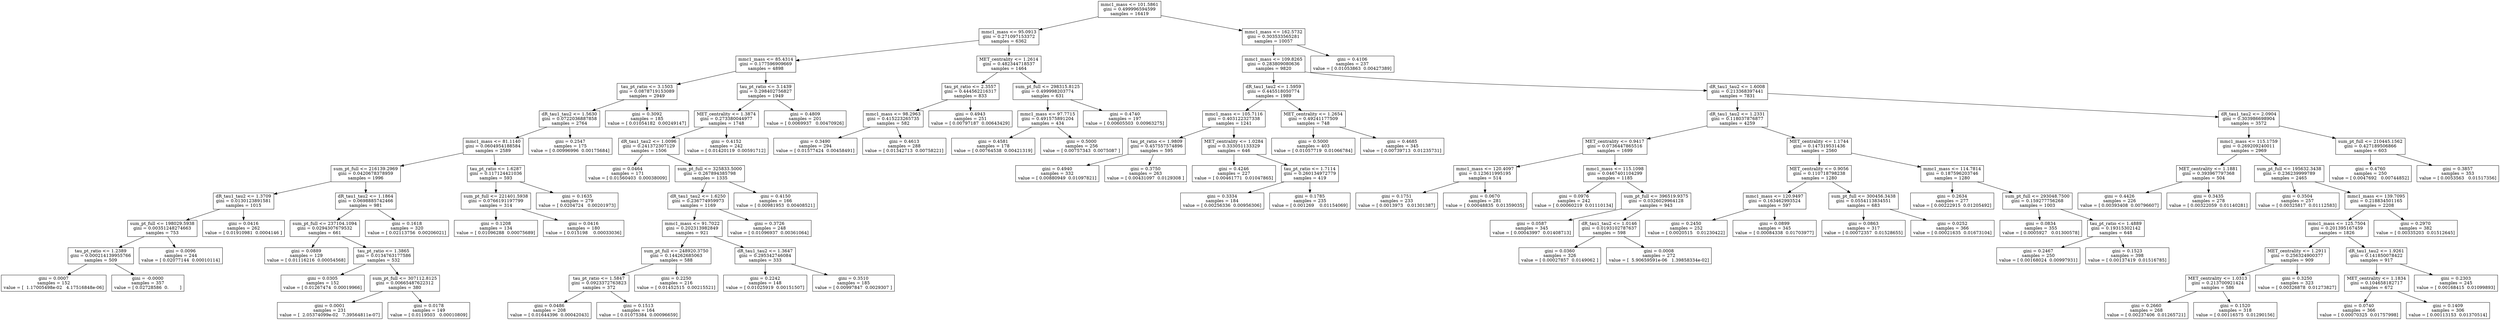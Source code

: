 digraph Tree {
0 [label="mmc1_mass <= 101.5861\ngini = 0.499996594599\nsamples = 16419", shape="box"] ;
1 [label="mmc1_mass <= 95.0913\ngini = 0.271097153372\nsamples = 6362", shape="box"] ;
0 -> 1 ;
2 [label="mmc1_mass <= 85.4314\ngini = 0.177596909669\nsamples = 4898", shape="box"] ;
1 -> 2 ;
3 [label="tau_pt_ratio <= 3.1503\ngini = 0.0878719153089\nsamples = 2949", shape="box"] ;
2 -> 3 ;
4 [label="dR_tau1_tau2 <= 1.5630\ngini = 0.0722036887858\nsamples = 2764", shape="box"] ;
3 -> 4 ;
5 [label="mmc1_mass <= 81.1140\ngini = 0.0604954188584\nsamples = 2589", shape="box"] ;
4 -> 5 ;
6 [label="sum_pt_full <= 216139.2969\ngini = 0.0420678378959\nsamples = 1996", shape="box"] ;
5 -> 6 ;
7 [label="dR_tau1_tau2 <= 1.3709\ngini = 0.0130123891581\nsamples = 1015", shape="box"] ;
6 -> 7 ;
8 [label="sum_pt_full <= 198029.5938\ngini = 0.00351248274663\nsamples = 753", shape="box"] ;
7 -> 8 ;
9 [label="tau_pt_ratio <= 1.2389\ngini = 0.000214139955766\nsamples = 509", shape="box"] ;
8 -> 9 ;
10 [label="gini = 0.0007\nsamples = 152\nvalue = [  1.17005498e-02   4.17516848e-06]", shape="box"] ;
9 -> 10 ;
11 [label="gini = -0.0000\nsamples = 357\nvalue = [ 0.02728586  0.        ]", shape="box"] ;
9 -> 11 ;
12 [label="gini = 0.0096\nsamples = 244\nvalue = [ 0.02077144  0.00010114]", shape="box"] ;
8 -> 12 ;
13 [label="gini = 0.0416\nsamples = 262\nvalue = [ 0.01910981  0.0004146 ]", shape="box"] ;
7 -> 13 ;
14 [label="dR_tau1_tau2 <= 1.1864\ngini = 0.0698885742466\nsamples = 981", shape="box"] ;
6 -> 14 ;
15 [label="sum_pt_full <= 237104.1094\ngini = 0.0294307679532\nsamples = 661", shape="box"] ;
14 -> 15 ;
16 [label="gini = 0.0889\nsamples = 129\nvalue = [ 0.01116216  0.00054568]", shape="box"] ;
15 -> 16 ;
17 [label="tau_pt_ratio <= 1.3865\ngini = 0.0134763177586\nsamples = 532", shape="box"] ;
15 -> 17 ;
18 [label="gini = 0.0305\nsamples = 152\nvalue = [ 0.01267474  0.00019966]", shape="box"] ;
17 -> 18 ;
19 [label="sum_pt_full <= 307112.8125\ngini = 0.00665487622312\nsamples = 380", shape="box"] ;
17 -> 19 ;
20 [label="gini = 0.0001\nsamples = 231\nvalue = [  2.05374099e-02   7.39564811e-07]", shape="box"] ;
19 -> 20 ;
21 [label="gini = 0.0178\nsamples = 149\nvalue = [ 0.0119503   0.00010809]", shape="box"] ;
19 -> 21 ;
22 [label="gini = 0.1618\nsamples = 320\nvalue = [ 0.02113756  0.00206021]", shape="box"] ;
14 -> 22 ;
23 [label="tau_pt_ratio <= 1.6287\ngini = 0.117124421036\nsamples = 593", shape="box"] ;
5 -> 23 ;
24 [label="sum_pt_full <= 221401.5938\ngini = 0.0766191197799\nsamples = 314", shape="box"] ;
23 -> 24 ;
25 [label="gini = 0.1208\nsamples = 134\nvalue = [ 0.01096288  0.00075689]", shape="box"] ;
24 -> 25 ;
26 [label="gini = 0.0416\nsamples = 180\nvalue = [ 0.015198    0.00033036]", shape="box"] ;
24 -> 26 ;
27 [label="gini = 0.1635\nsamples = 279\nvalue = [ 0.0204724   0.00201973]", shape="box"] ;
23 -> 27 ;
28 [label="gini = 0.2547\nsamples = 175\nvalue = [ 0.00996996  0.00175684]", shape="box"] ;
4 -> 28 ;
29 [label="gini = 0.3092\nsamples = 185\nvalue = [ 0.01054182  0.00249147]", shape="box"] ;
3 -> 29 ;
30 [label="tau_pt_ratio <= 3.1439\ngini = 0.298402756827\nsamples = 1949", shape="box"] ;
2 -> 30 ;
31 [label="MET_centrality <= 1.3874\ngini = 0.273380044977\nsamples = 1748", shape="box"] ;
30 -> 31 ;
32 [label="dR_tau1_tau2 <= 1.0096\ngini = 0.241372307129\nsamples = 1506", shape="box"] ;
31 -> 32 ;
33 [label="gini = 0.0464\nsamples = 171\nvalue = [ 0.01560403  0.00038009]", shape="box"] ;
32 -> 33 ;
34 [label="sum_pt_full <= 325833.5000\ngini = 0.267894385798\nsamples = 1335", shape="box"] ;
32 -> 34 ;
35 [label="dR_tau1_tau2 <= 1.6250\ngini = 0.236774959973\nsamples = 1169", shape="box"] ;
34 -> 35 ;
36 [label="mmc1_mass <= 91.7022\ngini = 0.202313982849\nsamples = 921", shape="box"] ;
35 -> 36 ;
37 [label="sum_pt_full <= 248920.3750\ngini = 0.144262685063\nsamples = 588", shape="box"] ;
36 -> 37 ;
38 [label="tau_pt_ratio <= 1.5847\ngini = 0.0923372763823\nsamples = 372", shape="box"] ;
37 -> 38 ;
39 [label="gini = 0.0486\nsamples = 208\nvalue = [ 0.01644396  0.00042043]", shape="box"] ;
38 -> 39 ;
40 [label="gini = 0.1513\nsamples = 164\nvalue = [ 0.01075384  0.00096659]", shape="box"] ;
38 -> 40 ;
41 [label="gini = 0.2250\nsamples = 216\nvalue = [ 0.01452515  0.00215521]", shape="box"] ;
37 -> 41 ;
42 [label="dR_tau1_tau2 <= 1.3647\ngini = 0.295342746084\nsamples = 333", shape="box"] ;
36 -> 42 ;
43 [label="gini = 0.2242\nsamples = 148\nvalue = [ 0.01025919  0.00151507]", shape="box"] ;
42 -> 43 ;
44 [label="gini = 0.3510\nsamples = 185\nvalue = [ 0.00997847  0.0029307 ]", shape="box"] ;
42 -> 44 ;
45 [label="gini = 0.3726\nsamples = 248\nvalue = [ 0.01096937  0.00361064]", shape="box"] ;
35 -> 45 ;
46 [label="gini = 0.4150\nsamples = 166\nvalue = [ 0.00981953  0.00408521]", shape="box"] ;
34 -> 46 ;
47 [label="gini = 0.4152\nsamples = 242\nvalue = [ 0.01420119  0.00591712]", shape="box"] ;
31 -> 47 ;
48 [label="gini = 0.4809\nsamples = 201\nvalue = [ 0.0069937   0.00470926]", shape="box"] ;
30 -> 48 ;
49 [label="MET_centrality <= 1.2614\ngini = 0.482344718537\nsamples = 1464", shape="box"] ;
1 -> 49 ;
50 [label="tau_pt_ratio <= 2.3557\ngini = 0.444562216317\nsamples = 833", shape="box"] ;
49 -> 50 ;
51 [label="mmc1_mass <= 98.2963\ngini = 0.415223265735\nsamples = 582", shape="box"] ;
50 -> 51 ;
52 [label="gini = 0.3490\nsamples = 294\nvalue = [ 0.01577424  0.00458491]", shape="box"] ;
51 -> 52 ;
53 [label="gini = 0.4613\nsamples = 288\nvalue = [ 0.01342713  0.00758221]", shape="box"] ;
51 -> 53 ;
54 [label="gini = 0.4943\nsamples = 251\nvalue = [ 0.00797187  0.00643429]", shape="box"] ;
50 -> 54 ;
55 [label="sum_pt_full <= 298315.8125\ngini = 0.499998203774\nsamples = 631", shape="box"] ;
49 -> 55 ;
56 [label="mmc1_mass <= 97.7715\ngini = 0.491575891204\nsamples = 434", shape="box"] ;
55 -> 56 ;
57 [label="gini = 0.4581\nsamples = 178\nvalue = [ 0.00764538  0.00421319]", shape="box"] ;
56 -> 57 ;
58 [label="gini = 0.5000\nsamples = 256\nvalue = [ 0.00757343  0.0075087 ]", shape="box"] ;
56 -> 58 ;
59 [label="gini = 0.4740\nsamples = 197\nvalue = [ 0.00605503  0.00963275]", shape="box"] ;
55 -> 59 ;
60 [label="mmc1_mass <= 162.5732\ngini = 0.303533565281\nsamples = 10057", shape="box"] ;
0 -> 60 ;
61 [label="mmc1_mass <= 109.8265\ngini = 0.283809080636\nsamples = 9820", shape="box"] ;
60 -> 61 ;
62 [label="dR_tau1_tau2 <= 1.5959\ngini = 0.445518050774\nsamples = 1989", shape="box"] ;
61 -> 62 ;
63 [label="mmc1_mass <= 105.7116\ngini = 0.403122327338\nsamples = 1241", shape="box"] ;
62 -> 63 ;
64 [label="tau_pt_ratio <= 1.9809\ngini = 0.457557574896\nsamples = 595", shape="box"] ;
63 -> 64 ;
65 [label="gini = 0.4940\nsamples = 332\nvalue = [ 0.00880949  0.01097821]", shape="box"] ;
64 -> 65 ;
66 [label="gini = 0.3750\nsamples = 263\nvalue = [ 0.00431097  0.0129308 ]", shape="box"] ;
64 -> 66 ;
67 [label="MET_centrality <= 1.0284\ngini = 0.333051133329\nsamples = 646", shape="box"] ;
63 -> 67 ;
68 [label="gini = 0.4246\nsamples = 227\nvalue = [ 0.00461771  0.01047865]", shape="box"] ;
67 -> 68 ;
69 [label="tau_pt_ratio <= 1.7114\ngini = 0.260134972779\nsamples = 419", shape="box"] ;
67 -> 69 ;
70 [label="gini = 0.3334\nsamples = 184\nvalue = [ 0.00256336  0.00956306]", shape="box"] ;
69 -> 70 ;
71 [label="gini = 0.1785\nsamples = 235\nvalue = [ 0.001269    0.01154069]", shape="box"] ;
69 -> 71 ;
72 [label="MET_centrality <= 1.2654\ngini = 0.49241177509\nsamples = 748", shape="box"] ;
62 -> 72 ;
73 [label="gini = 0.5000\nsamples = 403\nvalue = [ 0.01057719  0.01066784]", shape="box"] ;
72 -> 73 ;
74 [label="gini = 0.4685\nsamples = 345\nvalue = [ 0.00739713  0.01235731]", shape="box"] ;
72 -> 74 ;
75 [label="dR_tau1_tau2 <= 1.6008\ngini = 0.213368397441\nsamples = 7831", shape="box"] ;
61 -> 75 ;
76 [label="dR_tau1_tau2 <= 1.2331\ngini = 0.118037876877\nsamples = 4259", shape="box"] ;
75 -> 76 ;
77 [label="MET_centrality <= 0.9417\ngini = 0.0736447865516\nsamples = 1699", shape="box"] ;
76 -> 77 ;
78 [label="mmc1_mass <= 120.4097\ngini = 0.123611995195\nsamples = 514", shape="box"] ;
77 -> 78 ;
79 [label="gini = 0.1751\nsamples = 233\nvalue = [ 0.0013973   0.01301387]", shape="box"] ;
78 -> 79 ;
80 [label="gini = 0.0670\nsamples = 281\nvalue = [ 0.00048835  0.01359035]", shape="box"] ;
78 -> 80 ;
81 [label="mmc1_mass <= 115.1098\ngini = 0.0467401104299\nsamples = 1185", shape="box"] ;
77 -> 81 ;
82 [label="gini = 0.0976\nsamples = 242\nvalue = [ 0.00060219  0.01110134]", shape="box"] ;
81 -> 82 ;
83 [label="sum_pt_full <= 396519.9375\ngini = 0.0326029964128\nsamples = 943", shape="box"] ;
81 -> 83 ;
84 [label="gini = 0.0587\nsamples = 345\nvalue = [ 0.00043997  0.01408713]", shape="box"] ;
83 -> 84 ;
85 [label="dR_tau1_tau2 <= 1.0146\ngini = 0.0193102787637\nsamples = 598", shape="box"] ;
83 -> 85 ;
86 [label="gini = 0.0360\nsamples = 326\nvalue = [ 0.00027857  0.0149062 ]", shape="box"] ;
85 -> 86 ;
87 [label="gini = 0.0008\nsamples = 272\nvalue = [  5.90659591e-06   1.39858334e-02]", shape="box"] ;
85 -> 87 ;
88 [label="MET_centrality <= 1.1744\ngini = 0.147319531436\nsamples = 2560", shape="box"] ;
76 -> 88 ;
89 [label="MET_centrality <= 0.9056\ngini = 0.110718798238\nsamples = 1280", shape="box"] ;
88 -> 89 ;
90 [label="mmc1_mass <= 120.9497\ngini = 0.163462993524\nsamples = 597", shape="box"] ;
89 -> 90 ;
91 [label="gini = 0.2450\nsamples = 252\nvalue = [ 0.0020515   0.01230422]", shape="box"] ;
90 -> 91 ;
92 [label="gini = 0.0899\nsamples = 345\nvalue = [ 0.00084338  0.01703977]", shape="box"] ;
90 -> 92 ;
93 [label="sum_pt_full <= 300456.3438\ngini = 0.0554113834551\nsamples = 683", shape="box"] ;
89 -> 93 ;
94 [label="gini = 0.0863\nsamples = 317\nvalue = [ 0.00072357  0.01528655]", shape="box"] ;
93 -> 94 ;
95 [label="gini = 0.0252\nsamples = 366\nvalue = [ 0.00021635  0.01673104]", shape="box"] ;
93 -> 95 ;
96 [label="mmc1_mass <= 114.7814\ngini = 0.187596203746\nsamples = 1280", shape="box"] ;
88 -> 96 ;
97 [label="gini = 0.2634\nsamples = 277\nvalue = [ 0.00222915  0.01205492]", shape="box"] ;
96 -> 97 ;
98 [label="sum_pt_full <= 293048.7500\ngini = 0.159277756268\nsamples = 1003", shape="box"] ;
96 -> 98 ;
99 [label="gini = 0.0834\nsamples = 355\nvalue = [ 0.0005927   0.01300578]", shape="box"] ;
98 -> 99 ;
100 [label="tau_pt_ratio <= 1.4889\ngini = 0.19315302142\nsamples = 648", shape="box"] ;
98 -> 100 ;
101 [label="gini = 0.2467\nsamples = 250\nvalue = [ 0.00168024  0.00997931]", shape="box"] ;
100 -> 101 ;
102 [label="gini = 0.1523\nsamples = 398\nvalue = [ 0.00137419  0.01516785]", shape="box"] ;
100 -> 102 ;
103 [label="dR_tau1_tau2 <= 2.0904\ngini = 0.303986698904\nsamples = 3572", shape="box"] ;
75 -> 103 ;
104 [label="mmc1_mass <= 115.1759\ngini = 0.269209240011\nsamples = 2969", shape="box"] ;
103 -> 104 ;
105 [label="MET_centrality <= 1.1881\ngini = 0.393967797368\nsamples = 504", shape="box"] ;
104 -> 105 ;
106 [label="gini = 0.4426\nsamples = 226\nvalue = [ 0.00393408  0.00796607]", shape="box"] ;
105 -> 106 ;
107 [label="gini = 0.3435\nsamples = 278\nvalue = [ 0.00322059  0.01140281]", shape="box"] ;
105 -> 107 ;
108 [label="sum_pt_full <= 195632.3438\ngini = 0.236239999789\nsamples = 2465", shape="box"] ;
104 -> 108 ;
109 [label="gini = 0.3504\nsamples = 257\nvalue = [ 0.00325817  0.01112583]", shape="box"] ;
108 -> 109 ;
110 [label="mmc1_mass <= 139.7095\ngini = 0.218834501165\nsamples = 2208", shape="box"] ;
108 -> 110 ;
111 [label="mmc1_mass <= 125.7504\ngini = 0.201395167459\nsamples = 1826", shape="box"] ;
110 -> 111 ;
112 [label="MET_centrality <= 1.2911\ngini = 0.256324900377\nsamples = 909", shape="box"] ;
111 -> 112 ;
113 [label="MET_centrality <= 1.0313\ngini = 0.213700921424\nsamples = 586", shape="box"] ;
112 -> 113 ;
114 [label="gini = 0.2660\nsamples = 268\nvalue = [ 0.00237406  0.01265721]", shape="box"] ;
113 -> 114 ;
115 [label="gini = 0.1520\nsamples = 318\nvalue = [ 0.00116575  0.01290156]", shape="box"] ;
113 -> 115 ;
116 [label="gini = 0.3250\nsamples = 323\nvalue = [ 0.00326878  0.01273827]", shape="box"] ;
112 -> 116 ;
117 [label="dR_tau1_tau2 <= 1.9261\ngini = 0.141850078422\nsamples = 917", shape="box"] ;
111 -> 117 ;
118 [label="MET_centrality <= 1.1834\ngini = 0.104658182717\nsamples = 672", shape="box"] ;
117 -> 118 ;
119 [label="gini = 0.0740\nsamples = 366\nvalue = [ 0.00070325  0.01757998]", shape="box"] ;
118 -> 119 ;
120 [label="gini = 0.1409\nsamples = 306\nvalue = [ 0.00113153  0.01370514]", shape="box"] ;
118 -> 120 ;
121 [label="gini = 0.2303\nsamples = 245\nvalue = [ 0.00168415  0.01099893]", shape="box"] ;
117 -> 121 ;
122 [label="gini = 0.2970\nsamples = 382\nvalue = [ 0.00335203  0.01512645]", shape="box"] ;
110 -> 122 ;
123 [label="sum_pt_full <= 210445.1562\ngini = 0.427189506866\nsamples = 603", shape="box"] ;
103 -> 123 ;
124 [label="gini = 0.4760\nsamples = 250\nvalue = [ 0.0047692   0.00744852]", shape="box"] ;
123 -> 124 ;
125 [label="gini = 0.3857\nsamples = 353\nvalue = [ 0.0053563   0.01517356]", shape="box"] ;
123 -> 125 ;
126 [label="gini = 0.4106\nsamples = 237\nvalue = [ 0.01053863  0.00427389]", shape="box"] ;
60 -> 126 ;
}